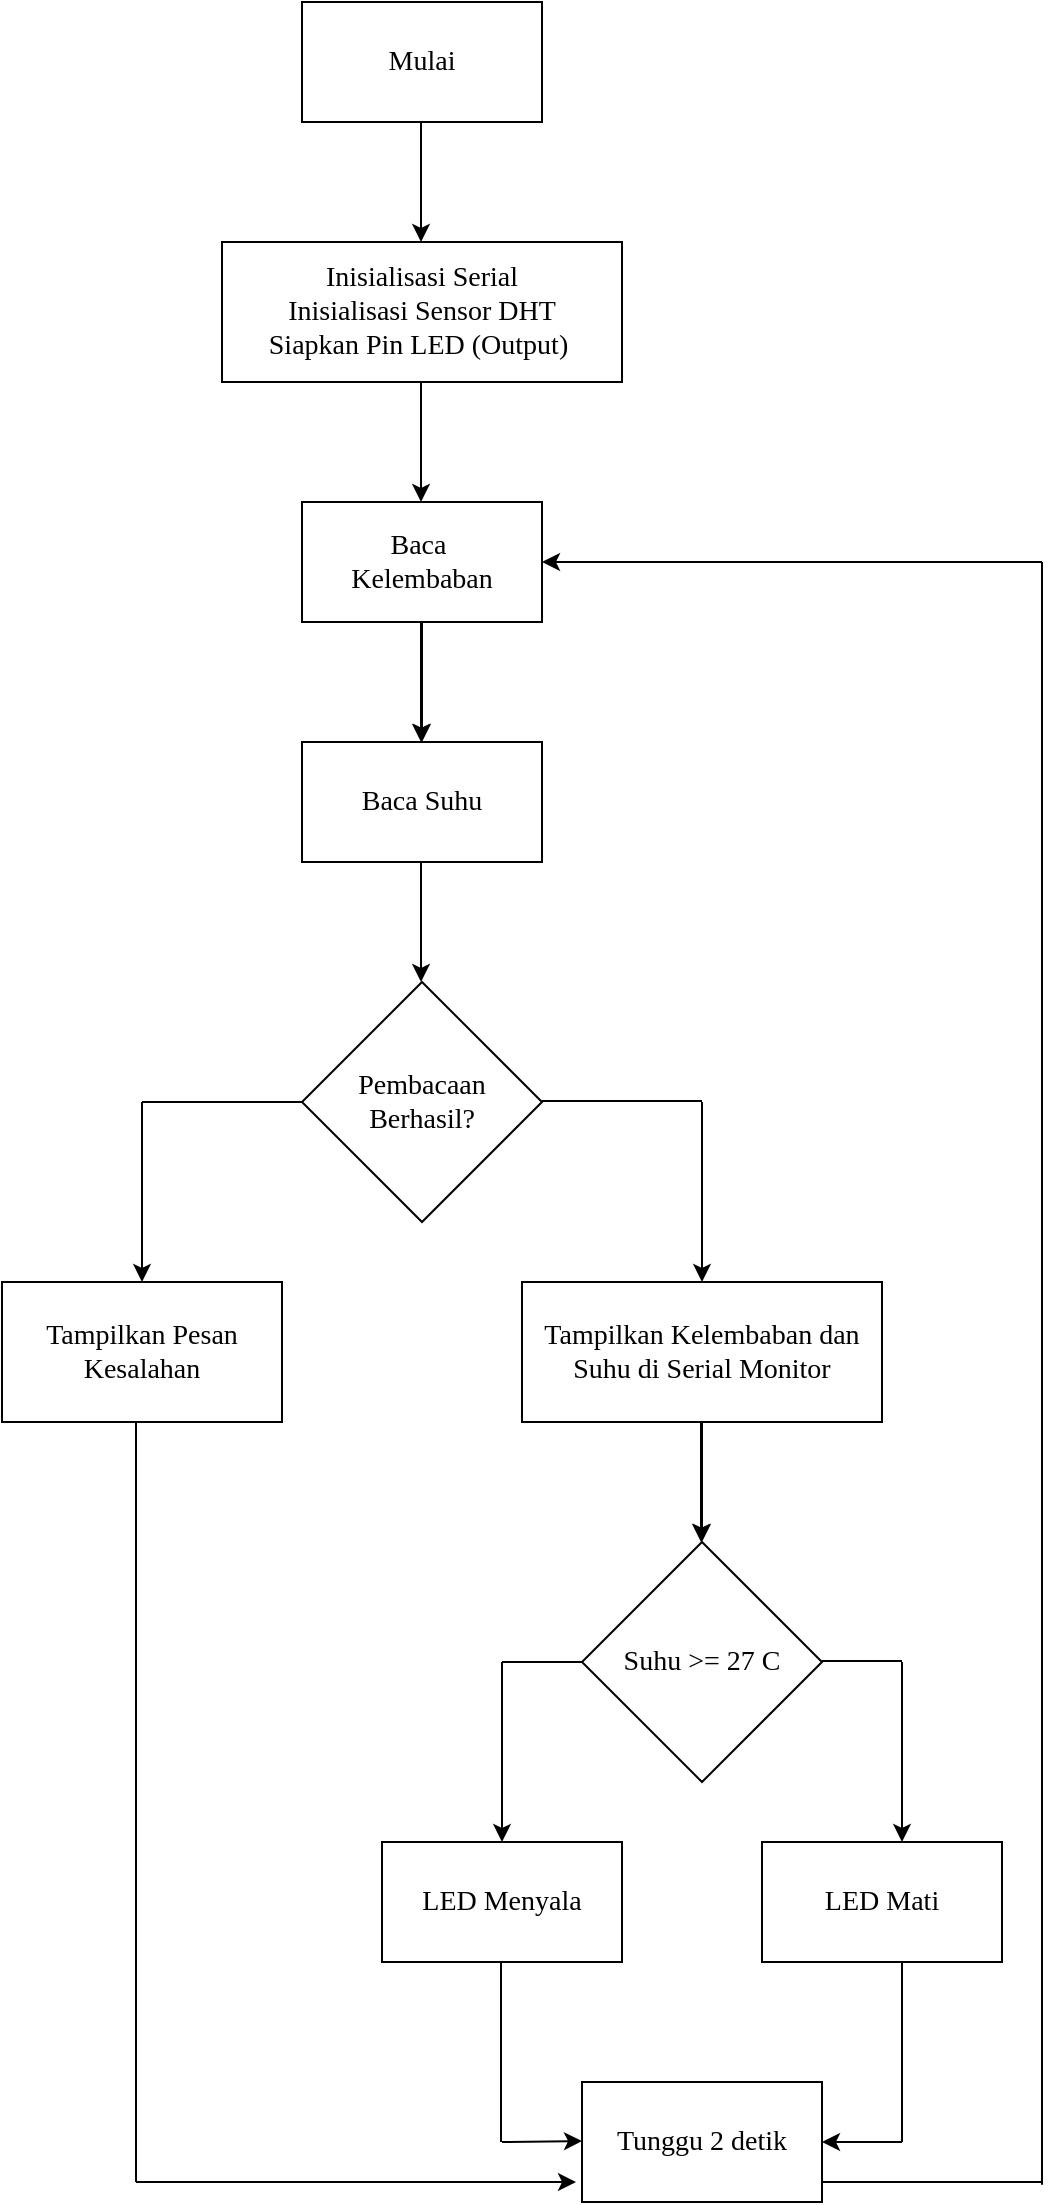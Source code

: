 <mxfile version="24.8.3">
  <diagram name="Halaman-1" id="ddb-7g2Z2ZshsxjK-HZH">
    <mxGraphModel grid="1" page="1" gridSize="10" guides="1" tooltips="1" connect="1" arrows="1" fold="1" pageScale="1" pageWidth="827" pageHeight="1169" math="0" shadow="0">
      <root>
        <mxCell id="0" />
        <mxCell id="1" parent="0" />
        <mxCell id="cA1lC-_viOXXc_bBzLtj-1" value="&lt;font style=&quot;font-size: 14px;&quot; face=&quot;Comic Sans MS&quot;&gt;Mulai&lt;/font&gt;" style="rounded=0;whiteSpace=wrap;html=1;" vertex="1" parent="1">
          <mxGeometry x="303" y="40" width="120" height="60" as="geometry" />
        </mxCell>
        <mxCell id="cA1lC-_viOXXc_bBzLtj-2" value="" style="endArrow=classic;html=1;rounded=0;exitX=0.5;exitY=1;exitDx=0;exitDy=0;" edge="1" parent="1">
          <mxGeometry width="50" height="50" relative="1" as="geometry">
            <mxPoint x="362.5" y="100" as="sourcePoint" />
            <mxPoint x="362.5" y="160" as="targetPoint" />
          </mxGeometry>
        </mxCell>
        <mxCell id="cA1lC-_viOXXc_bBzLtj-3" value="&lt;div&gt;&lt;font style=&quot;font-size: 14px;&quot; face=&quot;Comic Sans MS&quot;&gt;&lt;br&gt;&lt;/font&gt;&lt;/div&gt;&lt;font style=&quot;font-size: 14px;&quot; face=&quot;Comic Sans MS&quot;&gt;&lt;div&gt;&lt;font style=&quot;&quot; face=&quot;Comic Sans MS&quot;&gt;&lt;br&gt;&lt;/font&gt;&lt;/div&gt;Inisialisasi Serial&lt;/font&gt;&lt;div&gt;&lt;font style=&quot;font-size: 14px;&quot; face=&quot;Comic Sans MS&quot;&gt;Inisialisasi Sensor DHT&lt;/font&gt;&lt;/div&gt;&lt;div&gt;&lt;font style=&quot;font-size: 14px;&quot; face=&quot;Comic Sans MS&quot;&gt;&lt;font style=&quot;&quot;&gt;Siapkan Pin LED (&lt;font style=&quot;&quot;&gt;Output&lt;/font&gt;)&lt;/font&gt;&amp;nbsp;&lt;br&gt;&lt;/font&gt;&lt;div&gt;&lt;div&gt;&lt;font size=&quot;3&quot;&gt;&lt;br&gt;&lt;/font&gt;&lt;/div&gt;&lt;/div&gt;&lt;div&gt;&lt;div&gt;&lt;br&gt;&lt;/div&gt;&lt;/div&gt;&lt;/div&gt;" style="rounded=0;whiteSpace=wrap;html=1;" vertex="1" parent="1">
          <mxGeometry x="263" y="160" width="200" height="70" as="geometry" />
        </mxCell>
        <mxCell id="cA1lC-_viOXXc_bBzLtj-4" value="" style="endArrow=classic;html=1;rounded=0;exitX=0.5;exitY=1;exitDx=0;exitDy=0;" edge="1" parent="1">
          <mxGeometry width="50" height="50" relative="1" as="geometry">
            <mxPoint x="362.5" y="230" as="sourcePoint" />
            <mxPoint x="362.5" y="290" as="targetPoint" />
          </mxGeometry>
        </mxCell>
        <mxCell id="cA1lC-_viOXXc_bBzLtj-5" value="" style="edgeStyle=orthogonalEdgeStyle;rounded=0;orthogonalLoop=1;jettySize=auto;html=1;" edge="1" parent="1" source="cA1lC-_viOXXc_bBzLtj-6" target="cA1lC-_viOXXc_bBzLtj-8">
          <mxGeometry relative="1" as="geometry" />
        </mxCell>
        <mxCell id="cA1lC-_viOXXc_bBzLtj-6" value="&lt;font face=&quot;Comic Sans MS&quot;&gt;&lt;span style=&quot;font-size: 14px;&quot;&gt;Baca&amp;nbsp;&lt;/span&gt;&lt;/font&gt;&lt;div&gt;&lt;font face=&quot;Comic Sans MS&quot;&gt;&lt;span style=&quot;font-size: 14px;&quot;&gt;Kelembaban&lt;/span&gt;&lt;/font&gt;&lt;/div&gt;" style="rounded=0;whiteSpace=wrap;html=1;" vertex="1" parent="1">
          <mxGeometry x="303" y="290" width="120" height="60" as="geometry" />
        </mxCell>
        <mxCell id="cA1lC-_viOXXc_bBzLtj-7" value="" style="endArrow=classic;html=1;rounded=0;exitX=0.5;exitY=1;exitDx=0;exitDy=0;" edge="1" parent="1">
          <mxGeometry width="50" height="50" relative="1" as="geometry">
            <mxPoint x="362.5" y="350" as="sourcePoint" />
            <mxPoint x="362.5" y="410" as="targetPoint" />
          </mxGeometry>
        </mxCell>
        <mxCell id="cA1lC-_viOXXc_bBzLtj-8" value="&lt;font face=&quot;Comic Sans MS&quot;&gt;&lt;span style=&quot;font-size: 14px;&quot;&gt;Baca Suhu&lt;/span&gt;&lt;/font&gt;" style="rounded=0;whiteSpace=wrap;html=1;" vertex="1" parent="1">
          <mxGeometry x="303" y="410" width="120" height="60" as="geometry" />
        </mxCell>
        <mxCell id="cA1lC-_viOXXc_bBzLtj-9" value="" style="endArrow=classic;html=1;rounded=0;exitX=0.5;exitY=1;exitDx=0;exitDy=0;" edge="1" parent="1">
          <mxGeometry width="50" height="50" relative="1" as="geometry">
            <mxPoint x="362.5" y="470" as="sourcePoint" />
            <mxPoint x="362.5" y="530" as="targetPoint" />
          </mxGeometry>
        </mxCell>
        <mxCell id="cA1lC-_viOXXc_bBzLtj-10" value="&lt;font style=&quot;font-size: 14px;&quot; face=&quot;Comic Sans MS&quot;&gt;Pembacaan Berhasil?&lt;/font&gt;" style="rhombus;whiteSpace=wrap;html=1;" vertex="1" parent="1">
          <mxGeometry x="303" y="530" width="120" height="120" as="geometry" />
        </mxCell>
        <mxCell id="cA1lC-_viOXXc_bBzLtj-11" value="" style="endArrow=classic;html=1;rounded=0;" edge="1" parent="1">
          <mxGeometry width="50" height="50" relative="1" as="geometry">
            <mxPoint x="223" y="590" as="sourcePoint" />
            <mxPoint x="223" y="680" as="targetPoint" />
          </mxGeometry>
        </mxCell>
        <mxCell id="cA1lC-_viOXXc_bBzLtj-12" value="" style="endArrow=none;html=1;rounded=0;entryX=0;entryY=0.5;entryDx=0;entryDy=0;" edge="1" parent="1" target="cA1lC-_viOXXc_bBzLtj-10">
          <mxGeometry width="50" height="50" relative="1" as="geometry">
            <mxPoint x="223" y="590" as="sourcePoint" />
            <mxPoint x="273" y="540" as="targetPoint" />
          </mxGeometry>
        </mxCell>
        <mxCell id="cA1lC-_viOXXc_bBzLtj-13" value="" style="endArrow=none;html=1;rounded=0;entryX=0;entryY=0.5;entryDx=0;entryDy=0;" edge="1" parent="1">
          <mxGeometry width="50" height="50" relative="1" as="geometry">
            <mxPoint x="423" y="589.5" as="sourcePoint" />
            <mxPoint x="503" y="589.5" as="targetPoint" />
          </mxGeometry>
        </mxCell>
        <mxCell id="cA1lC-_viOXXc_bBzLtj-14" value="" style="endArrow=classic;html=1;rounded=0;" edge="1" parent="1">
          <mxGeometry width="50" height="50" relative="1" as="geometry">
            <mxPoint x="503" y="590" as="sourcePoint" />
            <mxPoint x="503" y="680" as="targetPoint" />
          </mxGeometry>
        </mxCell>
        <mxCell id="cA1lC-_viOXXc_bBzLtj-15" value="&lt;font style=&quot;font-size: 14px;&quot; face=&quot;Comic Sans MS&quot;&gt;Tampilkan Pesan Kesalahan&lt;/font&gt;" style="rounded=0;whiteSpace=wrap;html=1;" vertex="1" parent="1">
          <mxGeometry x="153" y="680" width="140" height="70" as="geometry" />
        </mxCell>
        <mxCell id="cA1lC-_viOXXc_bBzLtj-27" value="" style="edgeStyle=orthogonalEdgeStyle;rounded=0;orthogonalLoop=1;jettySize=auto;html=1;" edge="1" parent="1" source="cA1lC-_viOXXc_bBzLtj-16" target="cA1lC-_viOXXc_bBzLtj-26">
          <mxGeometry relative="1" as="geometry" />
        </mxCell>
        <mxCell id="cA1lC-_viOXXc_bBzLtj-16" value="&lt;font face=&quot;Comic Sans MS&quot;&gt;&lt;span style=&quot;font-size: 14px;&quot;&gt;Tampilkan Kelembaban dan Suhu di Serial Monitor&lt;/span&gt;&lt;/font&gt;" style="rounded=0;whiteSpace=wrap;html=1;" vertex="1" parent="1">
          <mxGeometry x="413" y="680" width="180" height="70" as="geometry" />
        </mxCell>
        <mxCell id="cA1lC-_viOXXc_bBzLtj-23" value="" style="endArrow=none;html=1;rounded=0;" edge="1" parent="1">
          <mxGeometry width="50" height="50" relative="1" as="geometry">
            <mxPoint x="673" y="1131.333" as="sourcePoint" />
            <mxPoint x="673" y="320" as="targetPoint" />
          </mxGeometry>
        </mxCell>
        <mxCell id="cA1lC-_viOXXc_bBzLtj-24" value="" style="endArrow=classic;html=1;rounded=0;entryX=1;entryY=0.5;entryDx=0;entryDy=0;" edge="1" parent="1" target="cA1lC-_viOXXc_bBzLtj-6">
          <mxGeometry width="50" height="50" relative="1" as="geometry">
            <mxPoint x="673" y="320" as="sourcePoint" />
            <mxPoint x="483" y="320" as="targetPoint" />
          </mxGeometry>
        </mxCell>
        <mxCell id="cA1lC-_viOXXc_bBzLtj-25" value="" style="endArrow=classic;html=1;rounded=0;exitX=0.5;exitY=1;exitDx=0;exitDy=0;" edge="1" parent="1">
          <mxGeometry width="50" height="50" relative="1" as="geometry">
            <mxPoint x="502.5" y="750" as="sourcePoint" />
            <mxPoint x="502.5" y="810" as="targetPoint" />
          </mxGeometry>
        </mxCell>
        <mxCell id="cA1lC-_viOXXc_bBzLtj-26" value="&lt;font face=&quot;Comic Sans MS&quot;&gt;&lt;span style=&quot;font-size: 14px;&quot;&gt;Suhu &amp;gt;= 27 C&lt;/span&gt;&lt;/font&gt;" style="rhombus;whiteSpace=wrap;html=1;" vertex="1" parent="1">
          <mxGeometry x="443" y="810" width="120" height="120" as="geometry" />
        </mxCell>
        <mxCell id="cA1lC-_viOXXc_bBzLtj-28" value="" style="endArrow=classic;html=1;rounded=0;" edge="1" parent="1">
          <mxGeometry width="50" height="50" relative="1" as="geometry">
            <mxPoint x="403" y="870" as="sourcePoint" />
            <mxPoint x="403" y="960" as="targetPoint" />
          </mxGeometry>
        </mxCell>
        <mxCell id="cA1lC-_viOXXc_bBzLtj-29" value="" style="endArrow=classic;html=1;rounded=0;" edge="1" parent="1">
          <mxGeometry width="50" height="50" relative="1" as="geometry">
            <mxPoint x="603" y="870" as="sourcePoint" />
            <mxPoint x="603" y="960" as="targetPoint" />
          </mxGeometry>
        </mxCell>
        <mxCell id="cA1lC-_viOXXc_bBzLtj-30" value="" style="endArrow=none;html=1;rounded=0;" edge="1" parent="1">
          <mxGeometry width="50" height="50" relative="1" as="geometry">
            <mxPoint x="403" y="870" as="sourcePoint" />
            <mxPoint x="443" y="870" as="targetPoint" />
          </mxGeometry>
        </mxCell>
        <mxCell id="cA1lC-_viOXXc_bBzLtj-31" value="" style="endArrow=none;html=1;rounded=0;" edge="1" parent="1">
          <mxGeometry width="50" height="50" relative="1" as="geometry">
            <mxPoint x="563" y="869.5" as="sourcePoint" />
            <mxPoint x="603" y="869.5" as="targetPoint" />
          </mxGeometry>
        </mxCell>
        <mxCell id="cA1lC-_viOXXc_bBzLtj-32" value="&lt;span style=&quot;font-family: &amp;quot;Comic Sans MS&amp;quot;; font-size: 14px;&quot;&gt;LED Mati&lt;/span&gt;" style="rounded=0;whiteSpace=wrap;html=1;" vertex="1" parent="1">
          <mxGeometry x="533" y="960" width="120" height="60" as="geometry" />
        </mxCell>
        <mxCell id="cA1lC-_viOXXc_bBzLtj-33" value="&lt;font face=&quot;Comic Sans MS&quot;&gt;&lt;span style=&quot;font-size: 14px;&quot;&gt;LED Menyala&lt;/span&gt;&lt;/font&gt;" style="rounded=0;whiteSpace=wrap;html=1;" vertex="1" parent="1">
          <mxGeometry x="343" y="960" width="120" height="60" as="geometry" />
        </mxCell>
        <mxCell id="cA1lC-_viOXXc_bBzLtj-34" value="&lt;font face=&quot;Comic Sans MS&quot;&gt;&lt;span style=&quot;font-size: 14px;&quot;&gt;Tunggu 2 detik&lt;/span&gt;&lt;/font&gt;" style="rounded=0;whiteSpace=wrap;html=1;" vertex="1" parent="1">
          <mxGeometry x="443" y="1080" width="120" height="60" as="geometry" />
        </mxCell>
        <mxCell id="cA1lC-_viOXXc_bBzLtj-35" value="" style="endArrow=none;html=1;rounded=0;" edge="1" parent="1">
          <mxGeometry width="50" height="50" relative="1" as="geometry">
            <mxPoint x="402.5" y="1110" as="sourcePoint" />
            <mxPoint x="402.5" y="1020" as="targetPoint" />
          </mxGeometry>
        </mxCell>
        <mxCell id="cA1lC-_viOXXc_bBzLtj-36" value="" style="endArrow=classic;html=1;rounded=0;entryX=0;entryY=1;entryDx=0;entryDy=0;" edge="1" parent="1">
          <mxGeometry width="50" height="50" relative="1" as="geometry">
            <mxPoint x="403" y="1110" as="sourcePoint" />
            <mxPoint x="443" y="1109.5" as="targetPoint" />
          </mxGeometry>
        </mxCell>
        <mxCell id="cA1lC-_viOXXc_bBzLtj-37" value="" style="endArrow=none;html=1;rounded=0;" edge="1" parent="1">
          <mxGeometry width="50" height="50" relative="1" as="geometry">
            <mxPoint x="603" y="1110" as="sourcePoint" />
            <mxPoint x="603" y="1020" as="targetPoint" />
          </mxGeometry>
        </mxCell>
        <mxCell id="cA1lC-_viOXXc_bBzLtj-40" value="" style="endArrow=classic;html=1;rounded=0;" edge="1" parent="1">
          <mxGeometry width="50" height="50" relative="1" as="geometry">
            <mxPoint x="603" y="1110" as="sourcePoint" />
            <mxPoint x="563" y="1110" as="targetPoint" />
          </mxGeometry>
        </mxCell>
        <mxCell id="cA1lC-_viOXXc_bBzLtj-42" value="" style="endArrow=none;html=1;rounded=0;" edge="1" parent="1">
          <mxGeometry width="50" height="50" relative="1" as="geometry">
            <mxPoint x="563" y="1130" as="sourcePoint" />
            <mxPoint x="673" y="1130" as="targetPoint" />
          </mxGeometry>
        </mxCell>
        <mxCell id="cA1lC-_viOXXc_bBzLtj-43" value="" style="endArrow=none;html=1;rounded=0;" edge="1" parent="1">
          <mxGeometry width="50" height="50" relative="1" as="geometry">
            <mxPoint x="220" y="1130" as="sourcePoint" />
            <mxPoint x="220" y="750" as="targetPoint" />
          </mxGeometry>
        </mxCell>
        <mxCell id="cA1lC-_viOXXc_bBzLtj-44" value="" style="endArrow=classic;html=1;rounded=0;" edge="1" parent="1">
          <mxGeometry width="50" height="50" relative="1" as="geometry">
            <mxPoint x="220" y="1130" as="sourcePoint" />
            <mxPoint x="440" y="1130" as="targetPoint" />
          </mxGeometry>
        </mxCell>
      </root>
    </mxGraphModel>
  </diagram>
</mxfile>

